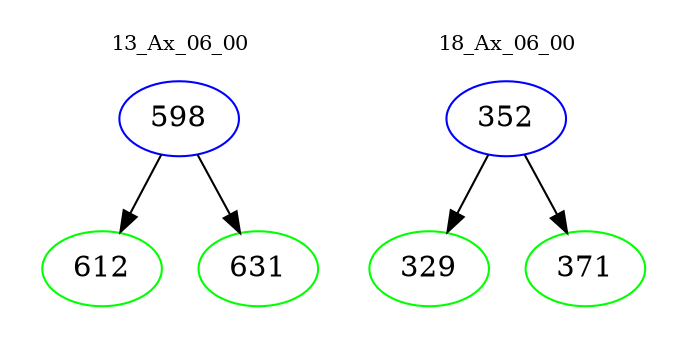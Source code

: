 digraph{
subgraph cluster_0 {
color = white
label = "13_Ax_06_00";
fontsize=10;
T0_598 [label="598", color="blue"]
T0_598 -> T0_612 [color="black"]
T0_612 [label="612", color="green"]
T0_598 -> T0_631 [color="black"]
T0_631 [label="631", color="green"]
}
subgraph cluster_1 {
color = white
label = "18_Ax_06_00";
fontsize=10;
T1_352 [label="352", color="blue"]
T1_352 -> T1_329 [color="black"]
T1_329 [label="329", color="green"]
T1_352 -> T1_371 [color="black"]
T1_371 [label="371", color="green"]
}
}
